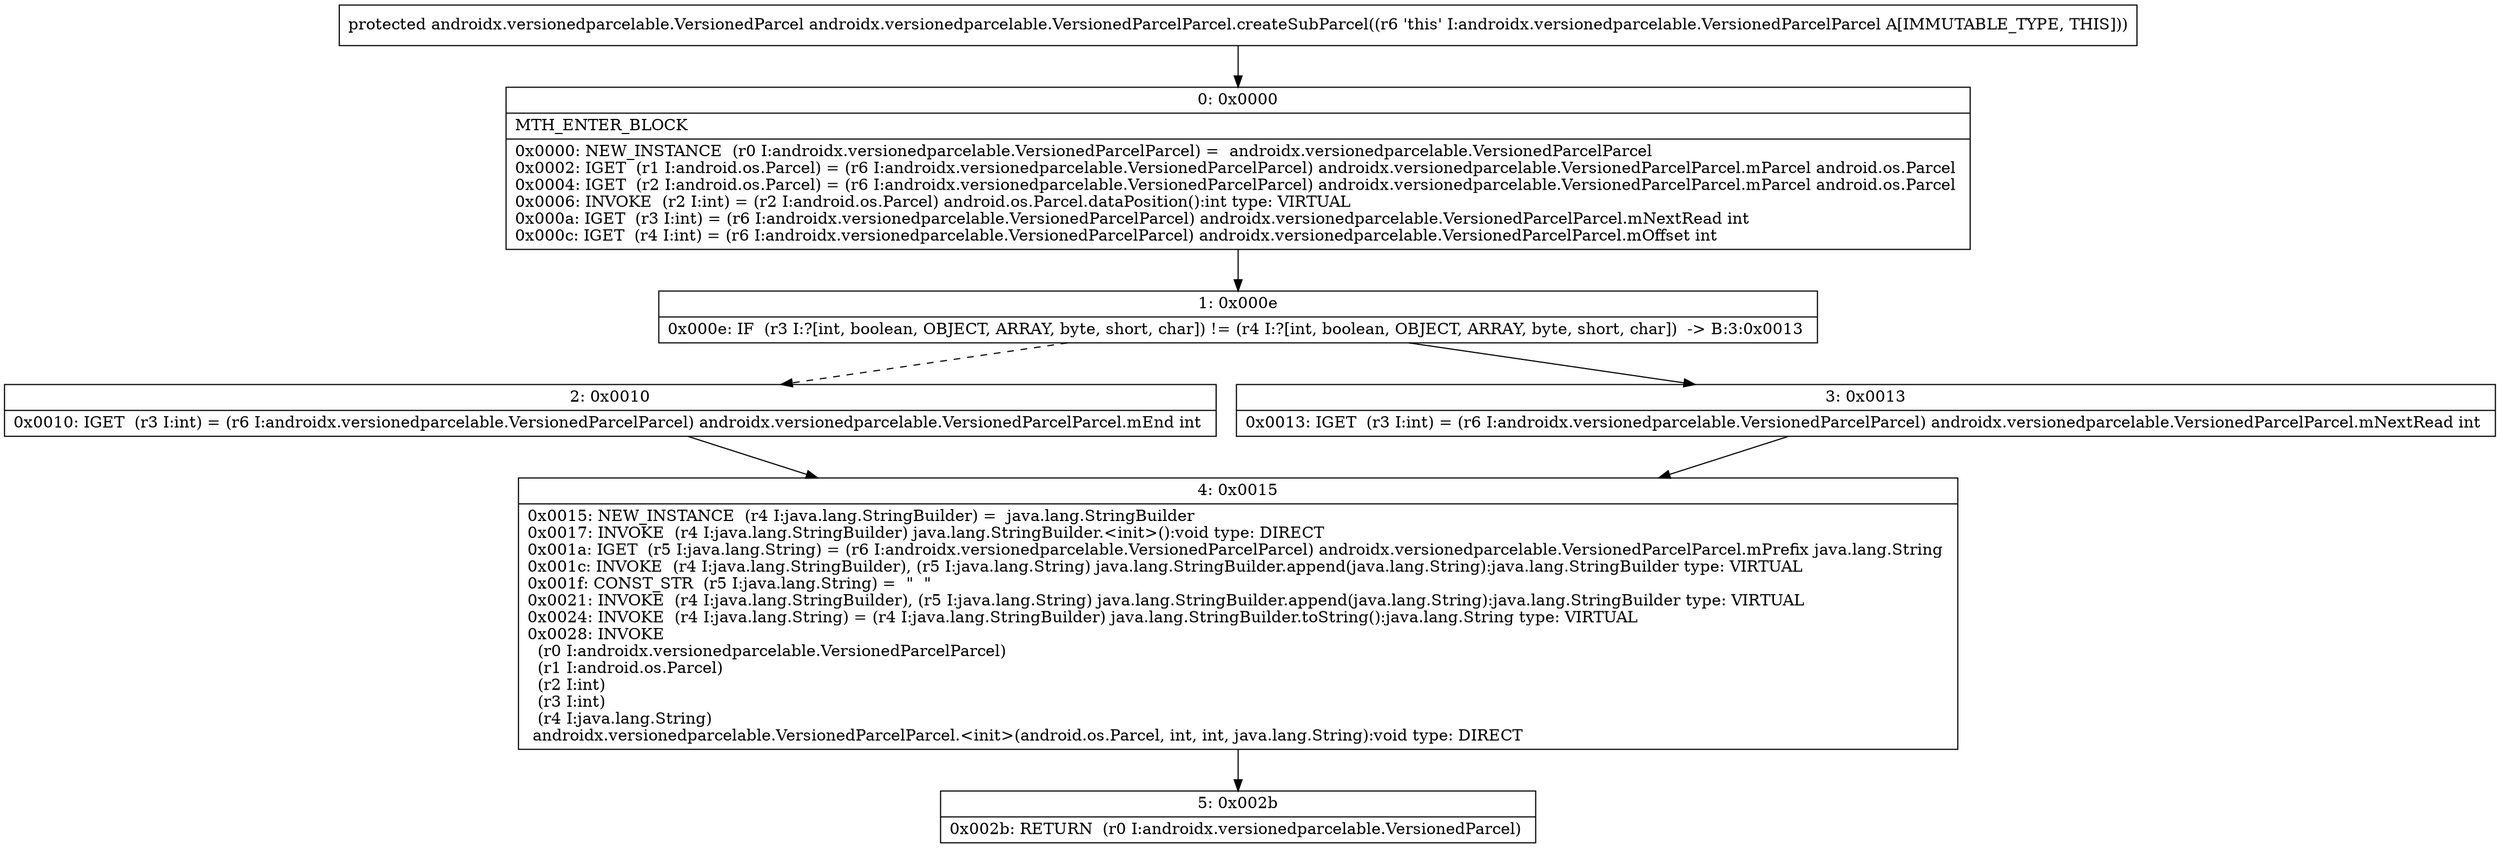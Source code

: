 digraph "CFG forandroidx.versionedparcelable.VersionedParcelParcel.createSubParcel()Landroidx\/versionedparcelable\/VersionedParcel;" {
Node_0 [shape=record,label="{0\:\ 0x0000|MTH_ENTER_BLOCK\l|0x0000: NEW_INSTANCE  (r0 I:androidx.versionedparcelable.VersionedParcelParcel) =  androidx.versionedparcelable.VersionedParcelParcel \l0x0002: IGET  (r1 I:android.os.Parcel) = (r6 I:androidx.versionedparcelable.VersionedParcelParcel) androidx.versionedparcelable.VersionedParcelParcel.mParcel android.os.Parcel \l0x0004: IGET  (r2 I:android.os.Parcel) = (r6 I:androidx.versionedparcelable.VersionedParcelParcel) androidx.versionedparcelable.VersionedParcelParcel.mParcel android.os.Parcel \l0x0006: INVOKE  (r2 I:int) = (r2 I:android.os.Parcel) android.os.Parcel.dataPosition():int type: VIRTUAL \l0x000a: IGET  (r3 I:int) = (r6 I:androidx.versionedparcelable.VersionedParcelParcel) androidx.versionedparcelable.VersionedParcelParcel.mNextRead int \l0x000c: IGET  (r4 I:int) = (r6 I:androidx.versionedparcelable.VersionedParcelParcel) androidx.versionedparcelable.VersionedParcelParcel.mOffset int \l}"];
Node_1 [shape=record,label="{1\:\ 0x000e|0x000e: IF  (r3 I:?[int, boolean, OBJECT, ARRAY, byte, short, char]) != (r4 I:?[int, boolean, OBJECT, ARRAY, byte, short, char])  \-\> B:3:0x0013 \l}"];
Node_2 [shape=record,label="{2\:\ 0x0010|0x0010: IGET  (r3 I:int) = (r6 I:androidx.versionedparcelable.VersionedParcelParcel) androidx.versionedparcelable.VersionedParcelParcel.mEnd int \l}"];
Node_3 [shape=record,label="{3\:\ 0x0013|0x0013: IGET  (r3 I:int) = (r6 I:androidx.versionedparcelable.VersionedParcelParcel) androidx.versionedparcelable.VersionedParcelParcel.mNextRead int \l}"];
Node_4 [shape=record,label="{4\:\ 0x0015|0x0015: NEW_INSTANCE  (r4 I:java.lang.StringBuilder) =  java.lang.StringBuilder \l0x0017: INVOKE  (r4 I:java.lang.StringBuilder) java.lang.StringBuilder.\<init\>():void type: DIRECT \l0x001a: IGET  (r5 I:java.lang.String) = (r6 I:androidx.versionedparcelable.VersionedParcelParcel) androidx.versionedparcelable.VersionedParcelParcel.mPrefix java.lang.String \l0x001c: INVOKE  (r4 I:java.lang.StringBuilder), (r5 I:java.lang.String) java.lang.StringBuilder.append(java.lang.String):java.lang.StringBuilder type: VIRTUAL \l0x001f: CONST_STR  (r5 I:java.lang.String) =  \"  \" \l0x0021: INVOKE  (r4 I:java.lang.StringBuilder), (r5 I:java.lang.String) java.lang.StringBuilder.append(java.lang.String):java.lang.StringBuilder type: VIRTUAL \l0x0024: INVOKE  (r4 I:java.lang.String) = (r4 I:java.lang.StringBuilder) java.lang.StringBuilder.toString():java.lang.String type: VIRTUAL \l0x0028: INVOKE  \l  (r0 I:androidx.versionedparcelable.VersionedParcelParcel)\l  (r1 I:android.os.Parcel)\l  (r2 I:int)\l  (r3 I:int)\l  (r4 I:java.lang.String)\l androidx.versionedparcelable.VersionedParcelParcel.\<init\>(android.os.Parcel, int, int, java.lang.String):void type: DIRECT \l}"];
Node_5 [shape=record,label="{5\:\ 0x002b|0x002b: RETURN  (r0 I:androidx.versionedparcelable.VersionedParcel) \l}"];
MethodNode[shape=record,label="{protected androidx.versionedparcelable.VersionedParcel androidx.versionedparcelable.VersionedParcelParcel.createSubParcel((r6 'this' I:androidx.versionedparcelable.VersionedParcelParcel A[IMMUTABLE_TYPE, THIS])) }"];
MethodNode -> Node_0;
Node_0 -> Node_1;
Node_1 -> Node_2[style=dashed];
Node_1 -> Node_3;
Node_2 -> Node_4;
Node_3 -> Node_4;
Node_4 -> Node_5;
}

